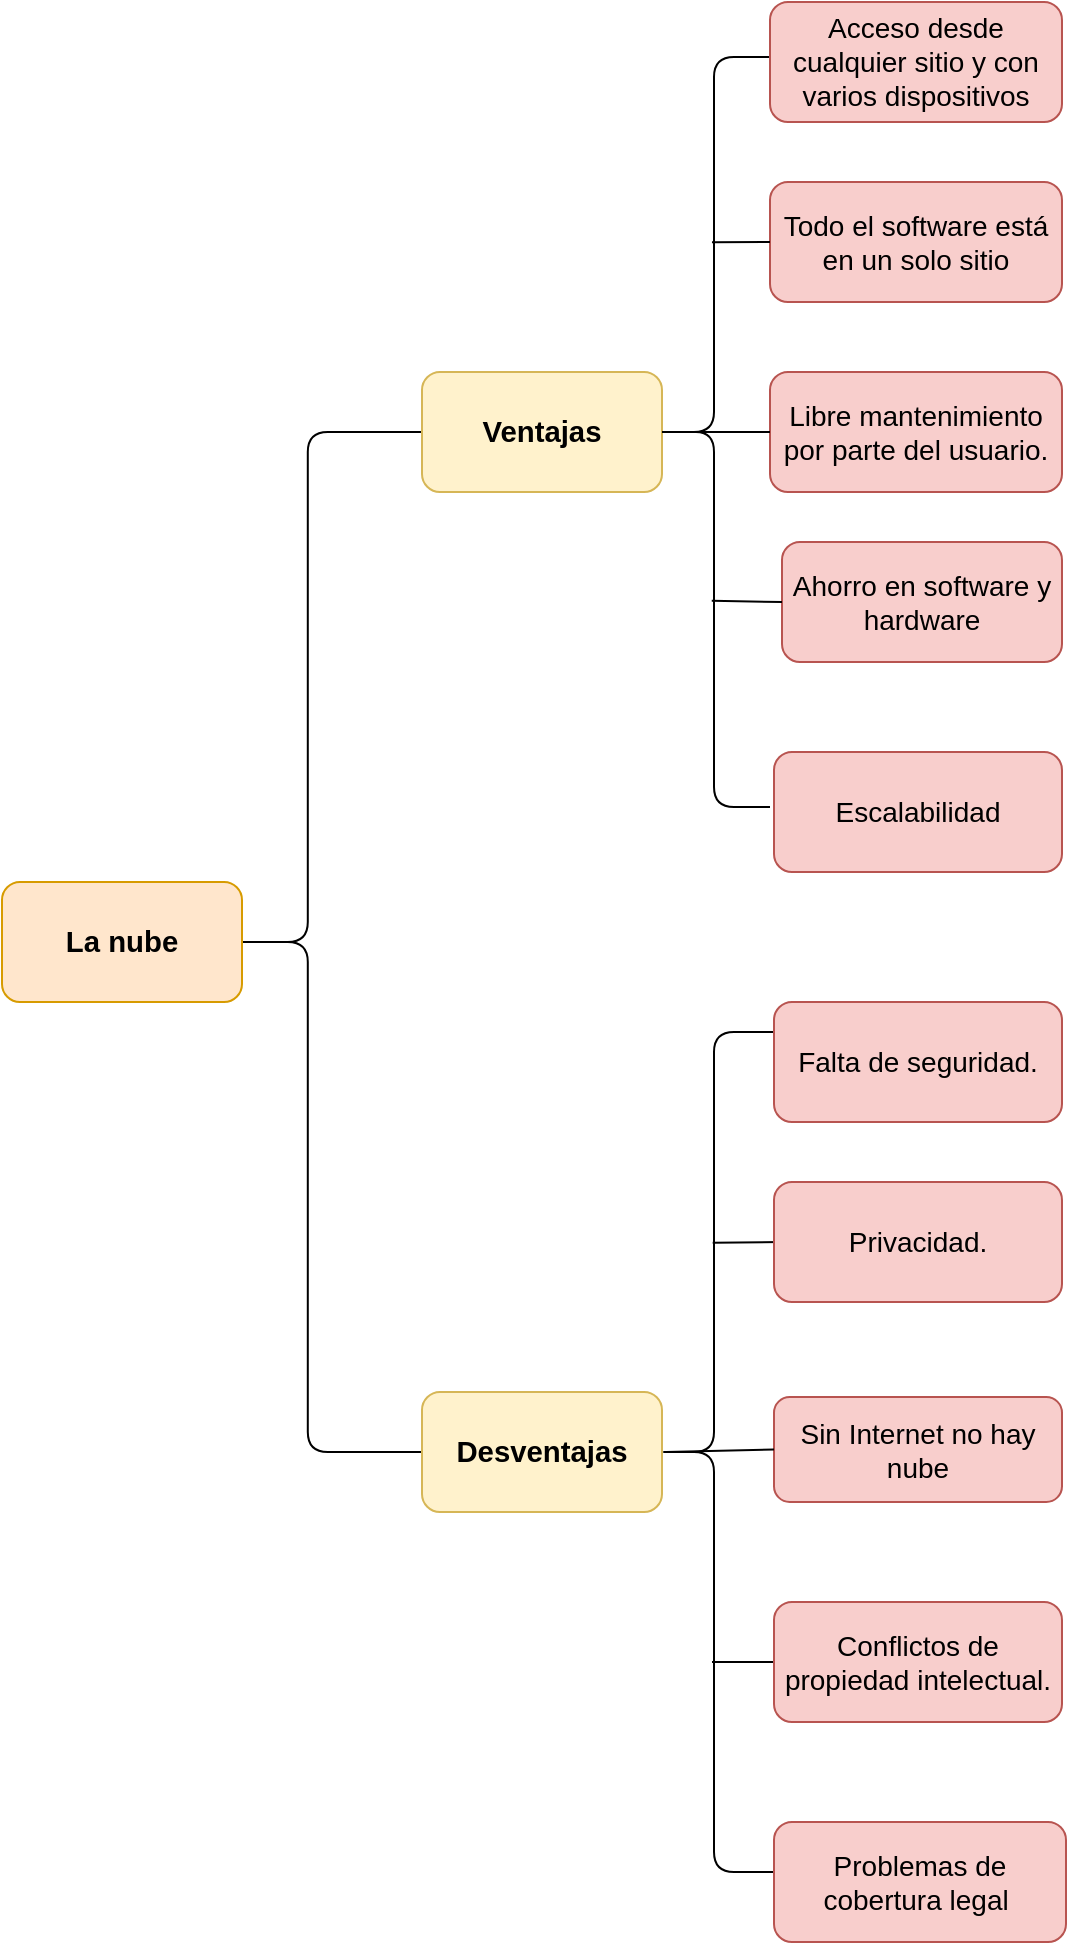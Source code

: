 <mxfile version="13.9.3" type="github">
  <diagram id="N4B2qegf66ZTnVH9yuMw" name="Page-1">
    <mxGraphModel dx="583" dy="687" grid="1" gridSize="10" guides="1" tooltips="1" connect="1" arrows="1" fold="1" page="1" pageScale="1" pageWidth="827" pageHeight="1169" math="0" shadow="0">
      <root>
        <mxCell id="0" />
        <mxCell id="1" parent="0" />
        <mxCell id="M0u36gnTDmqWbgYLdVxs-21" value="" style="shape=curlyBracket;whiteSpace=wrap;html=1;rounded=1;size=0.429;" parent="1" vertex="1">
          <mxGeometry x="150" y="365" width="100" height="510" as="geometry" />
        </mxCell>
        <mxCell id="M0u36gnTDmqWbgYLdVxs-22" value="&lt;b&gt;&lt;span style=&quot;font-size: 11.0pt ; line-height: 107% ; font-family: &amp;#34;arimo&amp;#34; , sans-serif&quot;&gt;Ventajas&lt;/span&gt;&lt;/b&gt;" style="whiteSpace=wrap;html=1;rounded=1;fillColor=#fff2cc;strokeColor=#d6b656;" parent="1" vertex="1">
          <mxGeometry x="250" y="335" width="120" height="60" as="geometry" />
        </mxCell>
        <mxCell id="M0u36gnTDmqWbgYLdVxs-23" value="&lt;font face=&quot;arimo, sans-serif&quot;&gt;&lt;span style=&quot;font-size: 14.667px&quot;&gt;&lt;b&gt;Desventajas&lt;/b&gt;&lt;/span&gt;&lt;/font&gt;" style="rounded=1;whiteSpace=wrap;html=1;fillColor=#fff2cc;strokeColor=#d6b656;" parent="1" vertex="1">
          <mxGeometry x="250" y="845" width="120" height="60" as="geometry" />
        </mxCell>
        <mxCell id="M0u36gnTDmqWbgYLdVxs-24" value="&lt;font face=&quot;arimo, sans-serif&quot;&gt;&lt;span style=&quot;font-size: 14.667px&quot;&gt;&lt;b&gt;La nube&lt;/b&gt;&lt;/span&gt;&lt;/font&gt;" style="rounded=1;whiteSpace=wrap;html=1;fillColor=#ffe6cc;strokeColor=#d79b00;" parent="1" vertex="1">
          <mxGeometry x="40" y="590" width="120" height="60" as="geometry" />
        </mxCell>
        <mxCell id="M0u36gnTDmqWbgYLdVxs-25" value="" style="shape=curlyBracket;whiteSpace=wrap;html=1;rounded=1;" parent="1" vertex="1">
          <mxGeometry x="366" y="665" width="60" height="420" as="geometry" />
        </mxCell>
        <mxCell id="M0u36gnTDmqWbgYLdVxs-26" value="" style="shape=curlyBracket;whiteSpace=wrap;html=1;rounded=1;" parent="1" vertex="1">
          <mxGeometry x="368" y="177.5" width="56" height="375" as="geometry" />
        </mxCell>
        <mxCell id="M0u36gnTDmqWbgYLdVxs-27" value="&lt;font style=&quot;font-size: 14px&quot;&gt;Acceso desde cualquier sitio y con varios dispositivos&lt;/font&gt;" style="rounded=1;whiteSpace=wrap;html=1;fillColor=#f8cecc;strokeColor=#b85450;" parent="1" vertex="1">
          <mxGeometry x="424" y="150" width="146" height="60" as="geometry" />
        </mxCell>
        <mxCell id="M0u36gnTDmqWbgYLdVxs-28" value="&lt;font style=&quot;font-size: 14px&quot;&gt;Todo el software está en un solo sitio&lt;/font&gt;" style="rounded=1;whiteSpace=wrap;html=1;fillColor=#f8cecc;strokeColor=#b85450;" parent="1" vertex="1">
          <mxGeometry x="424" y="240" width="146" height="60" as="geometry" />
        </mxCell>
        <mxCell id="M0u36gnTDmqWbgYLdVxs-29" value="&lt;font style=&quot;font-size: 14px&quot;&gt;Ahorro en software y hardware&lt;/font&gt;" style="rounded=1;whiteSpace=wrap;html=1;fillColor=#f8cecc;strokeColor=#b85450;" parent="1" vertex="1">
          <mxGeometry x="430" y="420" width="140" height="60" as="geometry" />
        </mxCell>
        <mxCell id="M0u36gnTDmqWbgYLdVxs-30" value="&lt;font style=&quot;font-size: 14px&quot;&gt;Escalabilidad&lt;/font&gt;" style="rounded=1;whiteSpace=wrap;html=1;fillColor=#f8cecc;strokeColor=#b85450;" parent="1" vertex="1">
          <mxGeometry x="426" y="525" width="144" height="60" as="geometry" />
        </mxCell>
        <mxCell id="M0u36gnTDmqWbgYLdVxs-31" value="&lt;font style=&quot;font-size: 14px&quot;&gt;Falta de seguridad.&lt;/font&gt;" style="rounded=1;whiteSpace=wrap;html=1;fillColor=#f8cecc;strokeColor=#b85450;" parent="1" vertex="1">
          <mxGeometry x="426" y="650" width="144" height="60" as="geometry" />
        </mxCell>
        <mxCell id="M0u36gnTDmqWbgYLdVxs-32" value="&lt;font style=&quot;font-size: 14px&quot;&gt;Sin Internet no hay nube&lt;/font&gt;" style="rounded=1;whiteSpace=wrap;html=1;fillColor=#f8cecc;strokeColor=#b85450;" parent="1" vertex="1">
          <mxGeometry x="426" y="847.5" width="144" height="52.5" as="geometry" />
        </mxCell>
        <mxCell id="M0u36gnTDmqWbgYLdVxs-33" value="&lt;font style=&quot;font-size: 14px&quot;&gt;Problemas de cobertura legal&amp;nbsp;&lt;/font&gt;" style="rounded=1;whiteSpace=wrap;html=1;fillColor=#f8cecc;strokeColor=#b85450;" parent="1" vertex="1">
          <mxGeometry x="426" y="1060" width="146" height="60" as="geometry" />
        </mxCell>
        <mxCell id="M0u36gnTDmqWbgYLdVxs-34" value="" style="endArrow=none;html=1;entryX=0;entryY=0.5;entryDx=0;entryDy=0;exitX=0.482;exitY=0.247;exitDx=0;exitDy=0;exitPerimeter=0;" parent="1" source="M0u36gnTDmqWbgYLdVxs-26" target="M0u36gnTDmqWbgYLdVxs-28" edge="1">
          <mxGeometry width="50" height="50" relative="1" as="geometry">
            <mxPoint x="421" y="310" as="sourcePoint" />
            <mxPoint x="444" y="300" as="targetPoint" />
            <Array as="points" />
          </mxGeometry>
        </mxCell>
        <mxCell id="M0u36gnTDmqWbgYLdVxs-35" value="" style="endArrow=none;html=1;entryX=0;entryY=0.5;entryDx=0;entryDy=0;exitX=0.48;exitY=0.725;exitDx=0;exitDy=0;exitPerimeter=0;" parent="1" source="M0u36gnTDmqWbgYLdVxs-26" target="M0u36gnTDmqWbgYLdVxs-29" edge="1">
          <mxGeometry width="50" height="50" relative="1" as="geometry">
            <mxPoint x="410" y="440" as="sourcePoint" />
            <mxPoint x="450" y="409.5" as="targetPoint" />
          </mxGeometry>
        </mxCell>
        <mxCell id="M0u36gnTDmqWbgYLdVxs-36" value="" style="endArrow=none;html=1;entryX=0;entryY=0.5;entryDx=0;entryDy=0;exitX=0.1;exitY=0.5;exitDx=0;exitDy=0;exitPerimeter=0;" parent="1" source="M0u36gnTDmqWbgYLdVxs-25" target="M0u36gnTDmqWbgYLdVxs-32" edge="1">
          <mxGeometry width="50" height="50" relative="1" as="geometry">
            <mxPoint x="350" y="975" as="sourcePoint" />
            <mxPoint x="400" y="925" as="targetPoint" />
            <Array as="points" />
          </mxGeometry>
        </mxCell>
        <mxCell id="BPTgxIuJ5kQKBwEXXOTD-1" value="" style="endArrow=none;html=1;entryX=0.1;entryY=0.5;entryDx=0;entryDy=0;entryPerimeter=0;exitX=1;exitY=0.5;exitDx=0;exitDy=0;" edge="1" parent="1" source="M0u36gnTDmqWbgYLdVxs-22" target="M0u36gnTDmqWbgYLdVxs-26">
          <mxGeometry width="50" height="50" relative="1" as="geometry">
            <mxPoint x="370" y="370" as="sourcePoint" />
            <mxPoint x="410" y="345" as="targetPoint" />
          </mxGeometry>
        </mxCell>
        <mxCell id="BPTgxIuJ5kQKBwEXXOTD-2" value="" style="endArrow=none;html=1;exitX=0.489;exitY=0.251;exitDx=0;exitDy=0;exitPerimeter=0;" edge="1" parent="1" source="M0u36gnTDmqWbgYLdVxs-25">
          <mxGeometry width="50" height="50" relative="1" as="geometry">
            <mxPoint x="450" y="830" as="sourcePoint" />
            <mxPoint x="430" y="770" as="targetPoint" />
          </mxGeometry>
        </mxCell>
        <mxCell id="BPTgxIuJ5kQKBwEXXOTD-3" value="" style="endArrow=none;html=1;" edge="1" parent="1">
          <mxGeometry width="50" height="50" relative="1" as="geometry">
            <mxPoint x="395" y="980" as="sourcePoint" />
            <mxPoint x="430" y="980" as="targetPoint" />
          </mxGeometry>
        </mxCell>
        <mxCell id="BPTgxIuJ5kQKBwEXXOTD-4" value="&lt;span style=&quot;font-size: 14px&quot;&gt;Privacidad.&lt;/span&gt;" style="rounded=1;whiteSpace=wrap;html=1;fillColor=#f8cecc;strokeColor=#b85450;" vertex="1" parent="1">
          <mxGeometry x="426" y="740" width="144" height="60" as="geometry" />
        </mxCell>
        <mxCell id="BPTgxIuJ5kQKBwEXXOTD-5" value="&lt;font style=&quot;font-size: 14px&quot;&gt;Conflictos de propiedad intelectual.&lt;/font&gt;" style="rounded=1;whiteSpace=wrap;html=1;fillColor=#f8cecc;strokeColor=#b85450;" vertex="1" parent="1">
          <mxGeometry x="426" y="950" width="144" height="60" as="geometry" />
        </mxCell>
        <mxCell id="BPTgxIuJ5kQKBwEXXOTD-6" value="&lt;font style=&quot;font-size: 14px&quot;&gt;Libre mantenimiento por parte del usuario.&lt;/font&gt;" style="rounded=1;whiteSpace=wrap;html=1;fillColor=#f8cecc;strokeColor=#b85450;" vertex="1" parent="1">
          <mxGeometry x="424" y="335" width="146" height="60" as="geometry" />
        </mxCell>
        <mxCell id="BPTgxIuJ5kQKBwEXXOTD-7" value="" style="endArrow=none;html=1;exitX=1;exitY=0.5;exitDx=0;exitDy=0;entryX=0;entryY=0.5;entryDx=0;entryDy=0;" edge="1" parent="1" source="M0u36gnTDmqWbgYLdVxs-22" target="BPTgxIuJ5kQKBwEXXOTD-6">
          <mxGeometry width="50" height="50" relative="1" as="geometry">
            <mxPoint x="410" y="380" as="sourcePoint" />
            <mxPoint x="460" y="330" as="targetPoint" />
          </mxGeometry>
        </mxCell>
      </root>
    </mxGraphModel>
  </diagram>
</mxfile>

